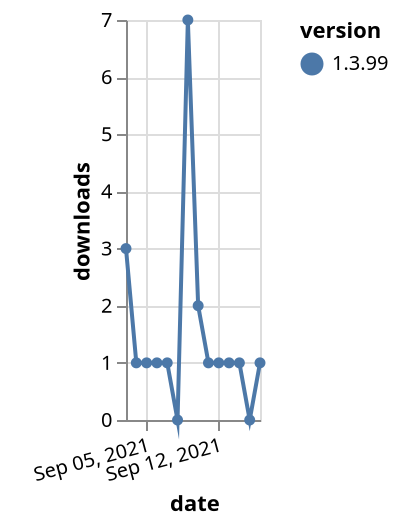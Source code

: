 {"$schema": "https://vega.github.io/schema/vega-lite/v5.json", "description": "A simple bar chart with embedded data.", "data": {"values": [{"date": "2021-09-03", "total": 490, "delta": 3, "version": "1.3.99"}, {"date": "2021-09-04", "total": 491, "delta": 1, "version": "1.3.99"}, {"date": "2021-09-05", "total": 492, "delta": 1, "version": "1.3.99"}, {"date": "2021-09-06", "total": 493, "delta": 1, "version": "1.3.99"}, {"date": "2021-09-07", "total": 494, "delta": 1, "version": "1.3.99"}, {"date": "2021-09-08", "total": 494, "delta": 0, "version": "1.3.99"}, {"date": "2021-09-09", "total": 501, "delta": 7, "version": "1.3.99"}, {"date": "2021-09-10", "total": 503, "delta": 2, "version": "1.3.99"}, {"date": "2021-09-11", "total": 504, "delta": 1, "version": "1.3.99"}, {"date": "2021-09-12", "total": 505, "delta": 1, "version": "1.3.99"}, {"date": "2021-09-13", "total": 506, "delta": 1, "version": "1.3.99"}, {"date": "2021-09-14", "total": 507, "delta": 1, "version": "1.3.99"}, {"date": "2021-09-15", "total": 507, "delta": 0, "version": "1.3.99"}, {"date": "2021-09-16", "total": 508, "delta": 1, "version": "1.3.99"}]}, "width": "container", "mark": {"type": "line", "point": {"filled": true}}, "encoding": {"x": {"field": "date", "type": "temporal", "timeUnit": "yearmonthdate", "title": "date", "axis": {"labelAngle": -15}}, "y": {"field": "delta", "type": "quantitative", "title": "downloads"}, "color": {"field": "version", "type": "nominal"}, "tooltip": {"field": "delta"}}}